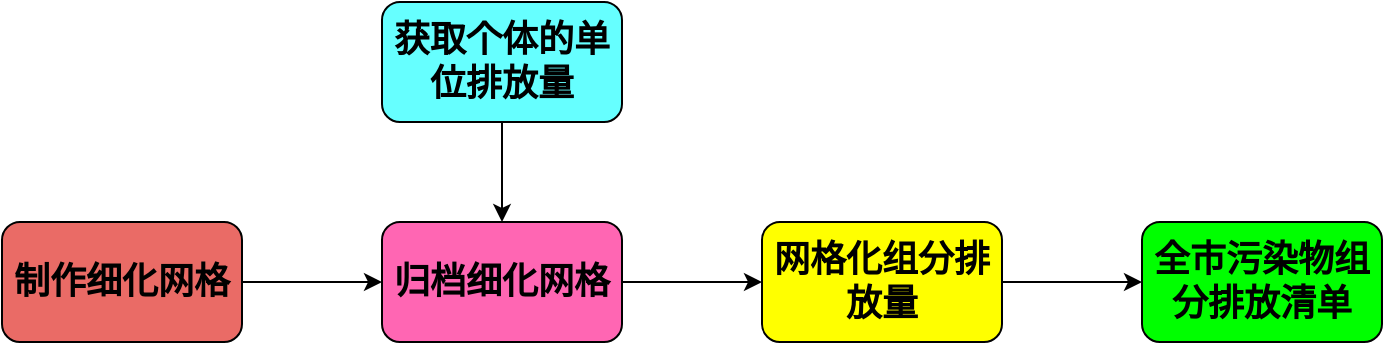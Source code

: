 <mxfile version="13.10.2" type="github">
  <diagram id="C5RBs43oDa-KdzZeNtuy" name="Page-1">
    <mxGraphModel dx="868" dy="482" grid="1" gridSize="10" guides="1" tooltips="1" connect="1" arrows="1" fold="1" page="1" pageScale="1" pageWidth="827" pageHeight="1169" math="0" shadow="0">
      <root>
        <mxCell id="WIyWlLk6GJQsqaUBKTNV-0" />
        <mxCell id="WIyWlLk6GJQsqaUBKTNV-1" parent="WIyWlLk6GJQsqaUBKTNV-0" />
        <mxCell id="HwQRAM5Hewz8B1-rTOd3-0" style="edgeStyle=orthogonalEdgeStyle;rounded=0;orthogonalLoop=1;jettySize=auto;html=1;exitX=1;exitY=0.5;exitDx=0;exitDy=0;entryX=0;entryY=0.5;entryDx=0;entryDy=0;" parent="WIyWlLk6GJQsqaUBKTNV-1" source="HwQRAM5Hewz8B1-rTOd3-1" target="HwQRAM5Hewz8B1-rTOd3-3" edge="1">
          <mxGeometry relative="1" as="geometry" />
        </mxCell>
        <mxCell id="HwQRAM5Hewz8B1-rTOd3-1" value="&lt;b&gt;&lt;font style=&quot;font-size: 18px&quot;&gt;制作细化网格&lt;/font&gt;&lt;/b&gt;" style="rounded=1;whiteSpace=wrap;html=1;fillColor=#EA6B66;" parent="WIyWlLk6GJQsqaUBKTNV-1" vertex="1">
          <mxGeometry x="80" y="240" width="120" height="60" as="geometry" />
        </mxCell>
        <mxCell id="8N5LP31pCHcp6GWYZzcI-1" style="edgeStyle=orthogonalEdgeStyle;rounded=0;orthogonalLoop=1;jettySize=auto;html=1;exitX=1;exitY=0.5;exitDx=0;exitDy=0;entryX=0;entryY=0.5;entryDx=0;entryDy=0;" parent="WIyWlLk6GJQsqaUBKTNV-1" source="HwQRAM5Hewz8B1-rTOd3-3" target="HwQRAM5Hewz8B1-rTOd3-7" edge="1">
          <mxGeometry relative="1" as="geometry" />
        </mxCell>
        <mxCell id="HwQRAM5Hewz8B1-rTOd3-3" value="&lt;b&gt;&lt;font style=&quot;font-size: 18px&quot;&gt;归档细化网格&lt;/font&gt;&lt;/b&gt;" style="rounded=1;whiteSpace=wrap;html=1;fillColor=#FF66B3;" parent="WIyWlLk6GJQsqaUBKTNV-1" vertex="1">
          <mxGeometry x="270" y="240" width="120" height="60" as="geometry" />
        </mxCell>
        <mxCell id="8N5LP31pCHcp6GWYZzcI-0" style="edgeStyle=orthogonalEdgeStyle;rounded=0;orthogonalLoop=1;jettySize=auto;html=1;exitX=0.5;exitY=1;exitDx=0;exitDy=0;" parent="WIyWlLk6GJQsqaUBKTNV-1" source="HwQRAM5Hewz8B1-rTOd3-5" target="HwQRAM5Hewz8B1-rTOd3-3" edge="1">
          <mxGeometry relative="1" as="geometry" />
        </mxCell>
        <mxCell id="HwQRAM5Hewz8B1-rTOd3-5" value="&lt;b&gt;&lt;font style=&quot;font-size: 18px&quot;&gt;获取个体的单位排放量&lt;/font&gt;&lt;/b&gt;" style="rounded=1;whiteSpace=wrap;html=1;fillColor=#66FFFF;" parent="WIyWlLk6GJQsqaUBKTNV-1" vertex="1">
          <mxGeometry x="270" y="130" width="120" height="60" as="geometry" />
        </mxCell>
        <mxCell id="HwQRAM5Hewz8B1-rTOd3-6" style="edgeStyle=orthogonalEdgeStyle;rounded=0;orthogonalLoop=1;jettySize=auto;html=1;exitX=1;exitY=0.5;exitDx=0;exitDy=0;entryX=0;entryY=0.5;entryDx=0;entryDy=0;" parent="WIyWlLk6GJQsqaUBKTNV-1" source="HwQRAM5Hewz8B1-rTOd3-7" target="HwQRAM5Hewz8B1-rTOd3-8" edge="1">
          <mxGeometry relative="1" as="geometry" />
        </mxCell>
        <mxCell id="HwQRAM5Hewz8B1-rTOd3-7" value="&lt;b&gt;&lt;font style=&quot;font-size: 18px&quot;&gt;网格化组分排放量&lt;/font&gt;&lt;/b&gt;" style="rounded=1;whiteSpace=wrap;html=1;fillColor=#FFFF00;" parent="WIyWlLk6GJQsqaUBKTNV-1" vertex="1">
          <mxGeometry x="460" y="240" width="120" height="60" as="geometry" />
        </mxCell>
        <mxCell id="HwQRAM5Hewz8B1-rTOd3-8" value="&lt;b&gt;&lt;font style=&quot;font-size: 18px&quot;&gt;全市污染物组分排放清单&lt;/font&gt;&lt;/b&gt;" style="rounded=1;whiteSpace=wrap;html=1;fillColor=#00FF00;" parent="WIyWlLk6GJQsqaUBKTNV-1" vertex="1">
          <mxGeometry x="650" y="240" width="120" height="60" as="geometry" />
        </mxCell>
      </root>
    </mxGraphModel>
  </diagram>
</mxfile>

